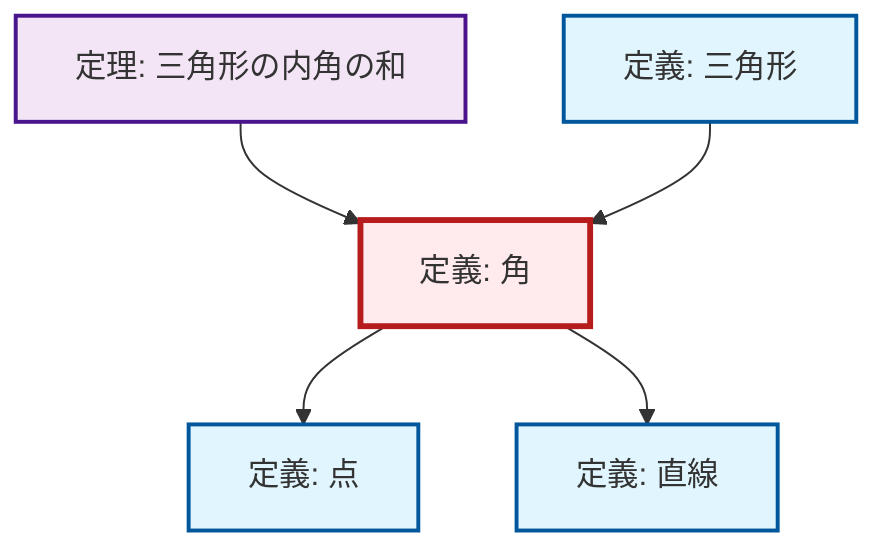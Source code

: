 graph TD
    classDef definition fill:#e1f5fe,stroke:#01579b,stroke-width:2px
    classDef theorem fill:#f3e5f5,stroke:#4a148c,stroke-width:2px
    classDef axiom fill:#fff3e0,stroke:#e65100,stroke-width:2px
    classDef example fill:#e8f5e9,stroke:#1b5e20,stroke-width:2px
    classDef current fill:#ffebee,stroke:#b71c1c,stroke-width:3px
    def-line["定義: 直線"]:::definition
    def-point["定義: 点"]:::definition
    def-triangle["定義: 三角形"]:::definition
    thm-angle-sum-triangle["定理: 三角形の内角の和"]:::theorem
    def-angle["定義: 角"]:::definition
    thm-angle-sum-triangle --> def-angle
    def-angle --> def-point
    def-angle --> def-line
    def-triangle --> def-angle
    class def-angle current